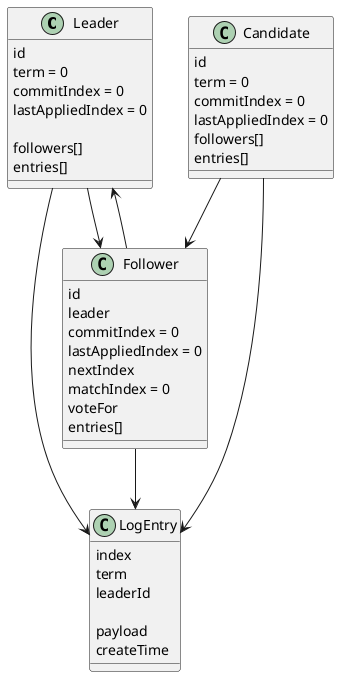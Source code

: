 @startuml
' https://github.com/visualizit/vraft
class Leader {
    id
    term = 0
    commitIndex = 0
    lastAppliedIndex = 0

    followers[]
    entries[]
}

class Follower {
    id
    leader
    commitIndex = 0
    lastAppliedIndex = 0
'    next log entry to be sent by leader
    nextIndex
'    index of highest log entry known to be replicated on server
    matchIndex = 0
    voteFor
    entries[]
}

class Candidate {
    id
    term = 0
    commitIndex = 0
    lastAppliedIndex = 0
    followers[]
    entries[]
}

class LogEntry {
    index
    term
    leaderId

    payload
    createTime
}

Follower --> Leader
Leader --> Follower
Leader --> LogEntry
Follower --> LogEntry
Candidate --> LogEntry
Candidate --> Follower

@enduml
